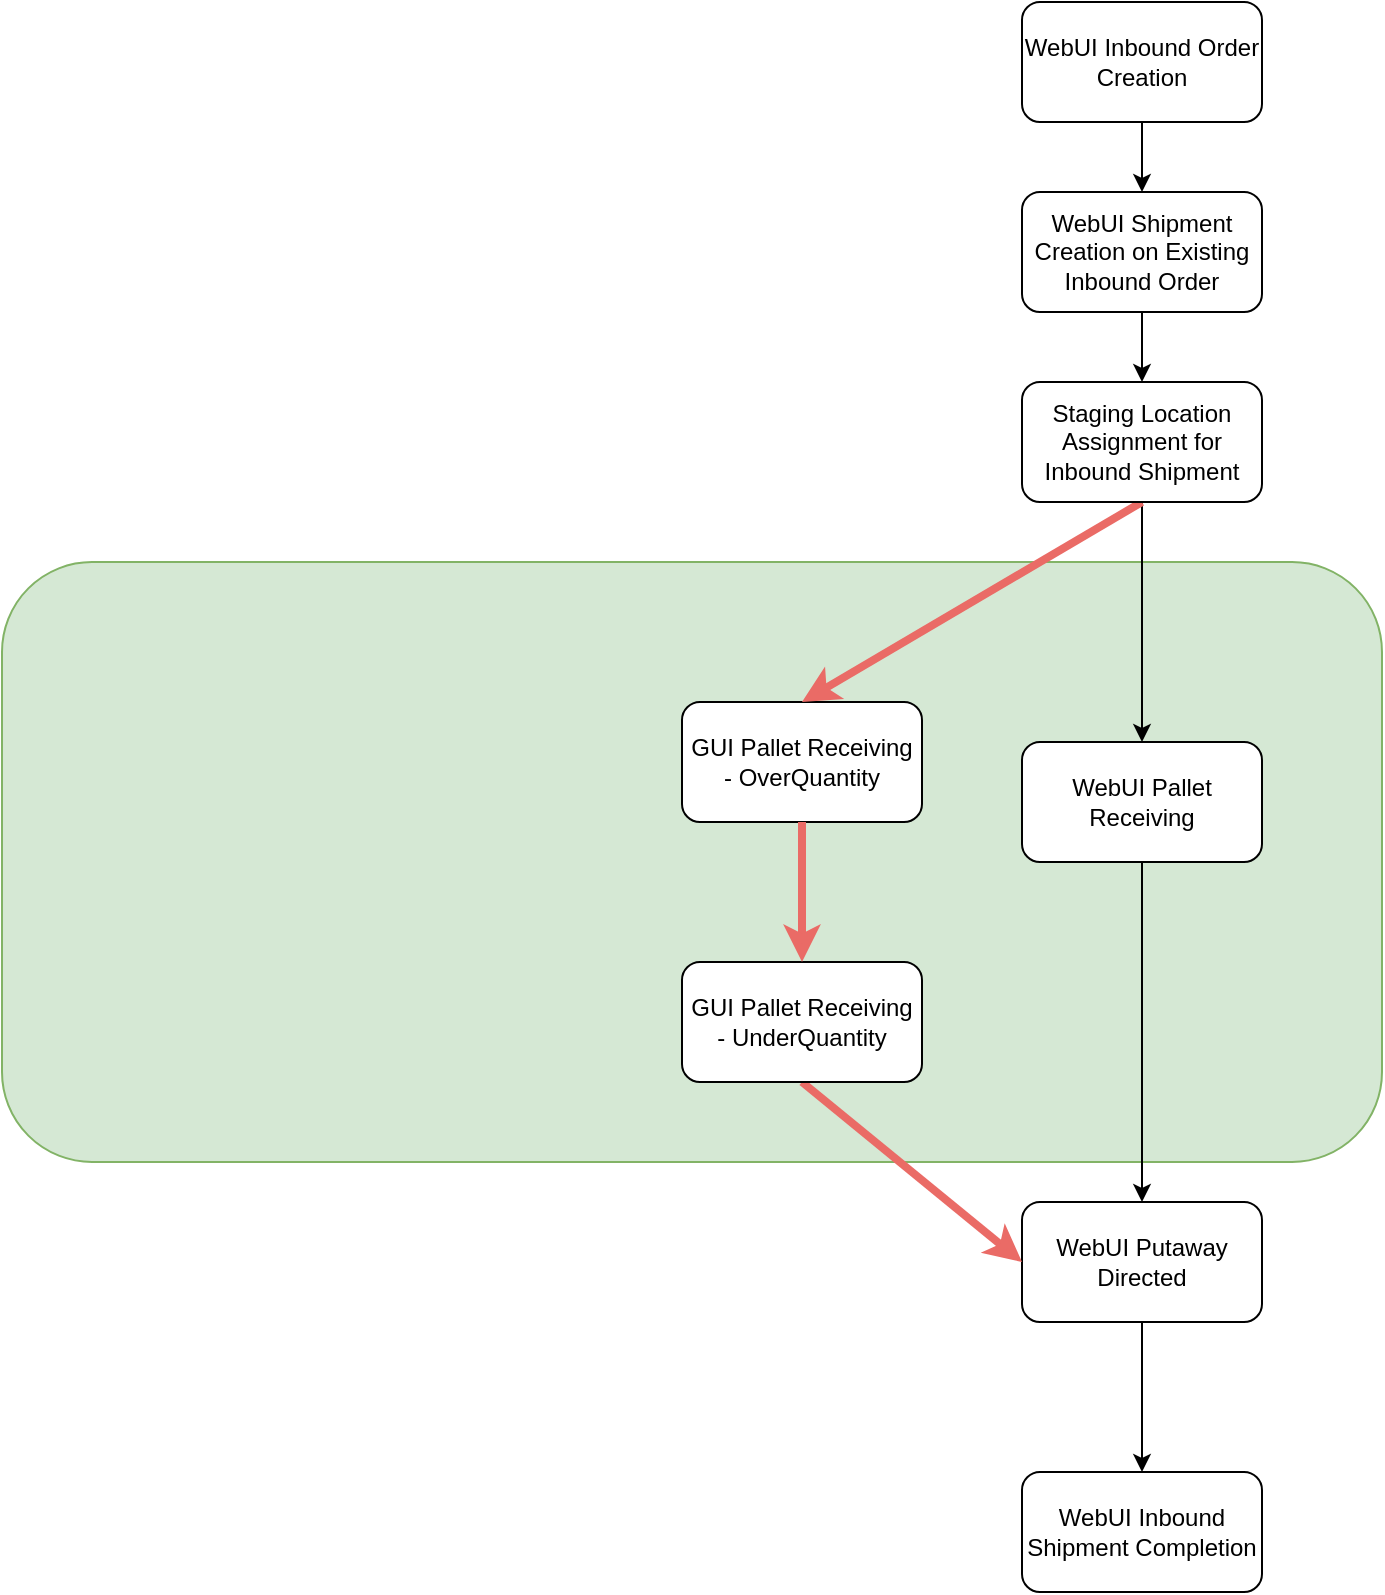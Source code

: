 <mxfile version="12.2.6" type="github" pages="1"><diagram id="IdHqrWxbUIfQEn7d7Ye1" name="Page-1"><mxGraphModel dx="2104" dy="1839" grid="1" gridSize="10" guides="1" tooltips="1" connect="1" arrows="1" fold="1" page="1" pageScale="1" pageWidth="850" pageHeight="1100" math="0" shadow="0"><root><mxCell id="0"/><mxCell id="1" parent="0"/><mxCell id="WW9ZsgR9YP_pMOP4o8uX-2" value="" style="rounded=1;whiteSpace=wrap;html=1;fillColor=#d5e8d4;strokeColor=#82b366;" vertex="1" parent="1"><mxGeometry x="-310" y="180" width="690" height="300" as="geometry"/></mxCell><mxCell id="5MoI0cr_Pmq36j2Hyj8P-24" style="edgeStyle=orthogonalEdgeStyle;rounded=0;orthogonalLoop=1;jettySize=auto;html=1;exitX=0.5;exitY=1;exitDx=0;exitDy=0;entryX=0.5;entryY=0;entryDx=0;entryDy=0;" parent="1" source="5MoI0cr_Pmq36j2Hyj8P-7" target="5MoI0cr_Pmq36j2Hyj8P-15" edge="1"><mxGeometry relative="1" as="geometry"/></mxCell><UserObject label="WebUI Shipment Creation on Existing Inbound Order" link="https://jira.int.kn/browse/TCL-20" id="5MoI0cr_Pmq36j2Hyj8P-7"><mxCell style="rounded=1;whiteSpace=wrap;html=1;" parent="1" vertex="1"><mxGeometry x="200" y="-5" width="120" height="60" as="geometry"/></mxCell></UserObject><mxCell id="5MoI0cr_Pmq36j2Hyj8P-23" style="edgeStyle=orthogonalEdgeStyle;rounded=0;orthogonalLoop=1;jettySize=auto;html=1;exitX=0.5;exitY=1;exitDx=0;exitDy=0;entryX=0.5;entryY=0;entryDx=0;entryDy=0;" parent="1" source="5MoI0cr_Pmq36j2Hyj8P-8" target="5MoI0cr_Pmq36j2Hyj8P-7" edge="1"><mxGeometry relative="1" as="geometry"/></mxCell><UserObject label="WebUI Inbound Order Creation" TCL-2="https://jira.int.kn/browse/TCL-2" link="https://jira.int.kn/browse/TCL-2" id="5MoI0cr_Pmq36j2Hyj8P-8"><mxCell style="rounded=1;whiteSpace=wrap;html=1;" parent="1" vertex="1"><mxGeometry x="200" y="-100" width="120" height="60" as="geometry"/></mxCell></UserObject><mxCell id="5MoI0cr_Pmq36j2Hyj8P-27" style="edgeStyle=orthogonalEdgeStyle;rounded=0;orthogonalLoop=1;jettySize=auto;html=1;exitX=0.5;exitY=1;exitDx=0;exitDy=0;entryX=0.5;entryY=0;entryDx=0;entryDy=0;" parent="1" source="5MoI0cr_Pmq36j2Hyj8P-9" target="5MoI0cr_Pmq36j2Hyj8P-21" edge="1"><mxGeometry relative="1" as="geometry"/></mxCell><mxCell id="5MoI0cr_Pmq36j2Hyj8P-9" value="WebUI Putaway Directed" style="rounded=1;whiteSpace=wrap;html=1;" parent="1" vertex="1"><mxGeometry x="200" y="500" width="120" height="60" as="geometry"/></mxCell><mxCell id="5MoI0cr_Pmq36j2Hyj8P-10" value="GUI Pallet Receiving - OverQuantity" style="rounded=1;whiteSpace=wrap;html=1;" parent="1" vertex="1"><mxGeometry x="30" y="250" width="120" height="60" as="geometry"/></mxCell><UserObject label="" link="https://jira.int.kn/browse/TCL-28" id="5MoI0cr_Pmq36j2Hyj8P-31"><mxCell style="rounded=0;orthogonalLoop=1;jettySize=auto;html=1;exitX=0.5;exitY=1;exitDx=0;exitDy=0;entryX=0;entryY=0.5;entryDx=0;entryDy=0;strokeColor=#EA6B66;strokeWidth=4;" parent="1" source="5MoI0cr_Pmq36j2Hyj8P-14" target="5MoI0cr_Pmq36j2Hyj8P-9" edge="1"><mxGeometry relative="1" as="geometry"/></mxCell></UserObject><mxCell id="5MoI0cr_Pmq36j2Hyj8P-14" value="GUI Pallet Receiving - UnderQuantity" style="rounded=1;whiteSpace=wrap;html=1;" parent="1" vertex="1"><mxGeometry x="30" y="380" width="120" height="60" as="geometry"/></mxCell><mxCell id="5MoI0cr_Pmq36j2Hyj8P-25" style="edgeStyle=orthogonalEdgeStyle;rounded=0;orthogonalLoop=1;jettySize=auto;html=1;exitX=0.5;exitY=1;exitDx=0;exitDy=0;" parent="1" source="5MoI0cr_Pmq36j2Hyj8P-15" target="5MoI0cr_Pmq36j2Hyj8P-16" edge="1"><mxGeometry relative="1" as="geometry"/></mxCell><mxCell id="5MoI0cr_Pmq36j2Hyj8P-29" style="rounded=0;orthogonalLoop=1;jettySize=auto;html=1;exitX=0.5;exitY=1;exitDx=0;exitDy=0;strokeColor=#EA6B66;strokeWidth=4;entryX=0.5;entryY=0;entryDx=0;entryDy=0;" parent="1" source="5MoI0cr_Pmq36j2Hyj8P-15" target="5MoI0cr_Pmq36j2Hyj8P-10" edge="1"><mxGeometry relative="1" as="geometry"><mxPoint x="320" y="170" as="sourcePoint"/></mxGeometry></mxCell><UserObject label="Staging Location Assignment for Inbound Shipment" link="https://jira.int.kn/browse/TCL-20" id="5MoI0cr_Pmq36j2Hyj8P-15"><mxCell style="rounded=1;whiteSpace=wrap;html=1;" parent="1" vertex="1"><mxGeometry x="200" y="90" width="120" height="60" as="geometry"/></mxCell></UserObject><mxCell id="5MoI0cr_Pmq36j2Hyj8P-26" style="edgeStyle=orthogonalEdgeStyle;rounded=0;orthogonalLoop=1;jettySize=auto;html=1;exitX=0.5;exitY=1;exitDx=0;exitDy=0;" parent="1" source="5MoI0cr_Pmq36j2Hyj8P-16" target="5MoI0cr_Pmq36j2Hyj8P-9" edge="1"><mxGeometry relative="1" as="geometry"/></mxCell><mxCell id="5MoI0cr_Pmq36j2Hyj8P-16" value="WebUI Pallet Receiving" style="rounded=1;whiteSpace=wrap;html=1;" parent="1" vertex="1"><mxGeometry x="200" y="270" width="120" height="60" as="geometry"/></mxCell><mxCell id="5MoI0cr_Pmq36j2Hyj8P-21" value="WebUI Inbound Shipment Completion" style="rounded=1;whiteSpace=wrap;html=1;" parent="1" vertex="1"><mxGeometry x="200" y="635" width="120" height="60" as="geometry"/></mxCell><UserObject label="" link="https://jira.int.kn/browse/TCL-28" id="WW9ZsgR9YP_pMOP4o8uX-1"><mxCell style="rounded=0;orthogonalLoop=1;jettySize=auto;html=1;exitX=0.5;exitY=1;exitDx=0;exitDy=0;entryX=0.5;entryY=0;entryDx=0;entryDy=0;strokeColor=#EA6B66;strokeWidth=4;" edge="1" parent="1" source="5MoI0cr_Pmq36j2Hyj8P-10" target="5MoI0cr_Pmq36j2Hyj8P-14"><mxGeometry relative="1" as="geometry"><mxPoint x="250" y="290" as="sourcePoint"/><mxPoint x="160" y="400" as="targetPoint"/></mxGeometry></mxCell></UserObject></root></mxGraphModel></diagram></mxfile>
